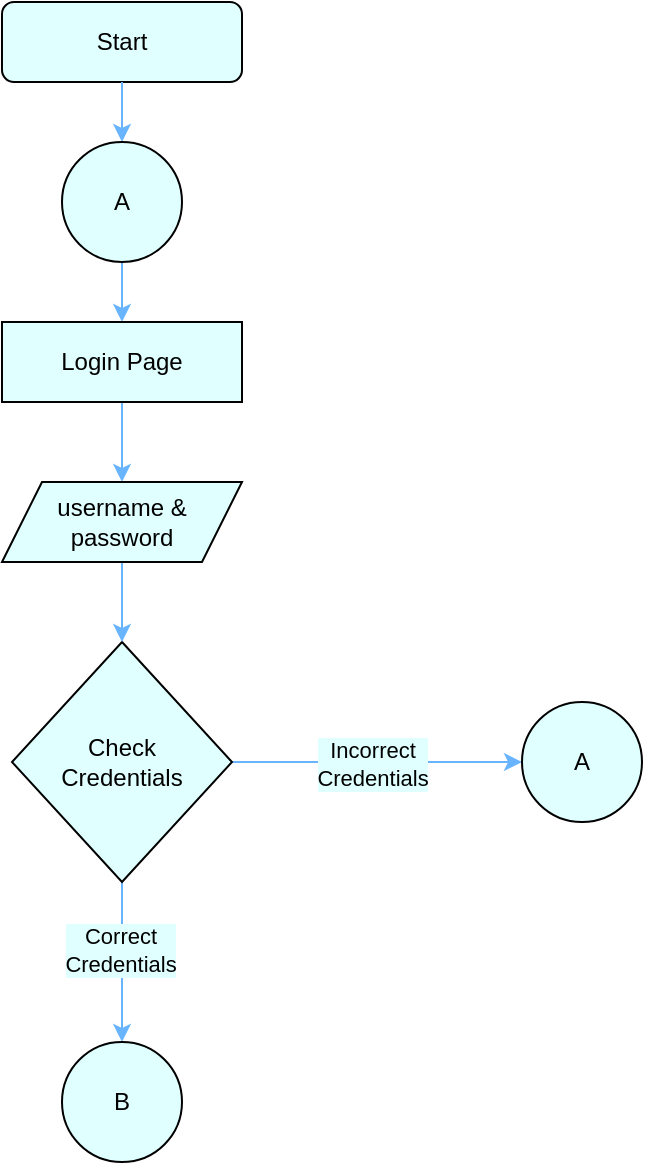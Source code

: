 <mxfile version="21.7.2" type="device" pages="5">
  <diagram id="C5RBs43oDa-KdzZeNtuy" name="Page-1">
    <mxGraphModel dx="1050" dy="581" grid="1" gridSize="10" guides="1" tooltips="1" connect="1" arrows="1" fold="1" page="1" pageScale="1" pageWidth="827" pageHeight="1169" math="0" shadow="0">
      <root>
        <mxCell id="WIyWlLk6GJQsqaUBKTNV-0" />
        <mxCell id="WIyWlLk6GJQsqaUBKTNV-1" parent="WIyWlLk6GJQsqaUBKTNV-0" />
        <mxCell id="G6CvmuWi-bwwlyRmXEFi-4" style="edgeStyle=orthogonalEdgeStyle;rounded=0;orthogonalLoop=1;jettySize=auto;html=1;exitX=0.5;exitY=1;exitDx=0;exitDy=0;entryX=0.5;entryY=0;entryDx=0;entryDy=0;labelBackgroundColor=#e0ffff;labelBorderColor=default;strokeColor=#69b4ff;" parent="WIyWlLk6GJQsqaUBKTNV-1" source="G6CvmuWi-bwwlyRmXEFi-7" target="G6CvmuWi-bwwlyRmXEFi-1" edge="1">
          <mxGeometry relative="1" as="geometry" />
        </mxCell>
        <mxCell id="G6CvmuWi-bwwlyRmXEFi-0" value="Start" style="rounded=1;whiteSpace=wrap;html=1;labelBackgroundColor=#e0ffff;fillColor=#e0ffff;" parent="WIyWlLk6GJQsqaUBKTNV-1" vertex="1">
          <mxGeometry x="10" y="10" width="120" height="40" as="geometry" />
        </mxCell>
        <mxCell id="G6CvmuWi-bwwlyRmXEFi-5" style="edgeStyle=orthogonalEdgeStyle;rounded=0;orthogonalLoop=1;jettySize=auto;html=1;exitX=0.5;exitY=1;exitDx=0;exitDy=0;entryX=0.5;entryY=0;entryDx=0;entryDy=0;labelBackgroundColor=#e0ffff;labelBorderColor=default;strokeColor=#69b4ff;" parent="WIyWlLk6GJQsqaUBKTNV-1" source="G6CvmuWi-bwwlyRmXEFi-1" target="G6CvmuWi-bwwlyRmXEFi-3" edge="1">
          <mxGeometry relative="1" as="geometry" />
        </mxCell>
        <mxCell id="G6CvmuWi-bwwlyRmXEFi-1" value="Login Page" style="rounded=0;whiteSpace=wrap;html=1;labelBackgroundColor=#e0ffff;fillColor=#e0ffff;" parent="WIyWlLk6GJQsqaUBKTNV-1" vertex="1">
          <mxGeometry x="10" y="170" width="120" height="40" as="geometry" />
        </mxCell>
        <mxCell id="G6CvmuWi-bwwlyRmXEFi-10" style="edgeStyle=orthogonalEdgeStyle;rounded=0;orthogonalLoop=1;jettySize=auto;html=1;exitX=1;exitY=0.5;exitDx=0;exitDy=0;entryX=0;entryY=0.5;entryDx=0;entryDy=0;labelBackgroundColor=#e0ffff;labelBorderColor=default;strokeColor=#69b4ff;" parent="WIyWlLk6GJQsqaUBKTNV-1" source="G6CvmuWi-bwwlyRmXEFi-2" target="G6CvmuWi-bwwlyRmXEFi-9" edge="1">
          <mxGeometry relative="1" as="geometry" />
        </mxCell>
        <mxCell id="G6CvmuWi-bwwlyRmXEFi-12" value="Incorrect&lt;br&gt;Credentials" style="edgeLabel;html=1;align=center;verticalAlign=middle;resizable=0;points=[];labelBackgroundColor=#e0ffff;labelBorderColor=none;" parent="G6CvmuWi-bwwlyRmXEFi-10" vertex="1" connectable="0">
          <mxGeometry x="-0.036" y="-1" relative="1" as="geometry">
            <mxPoint as="offset" />
          </mxGeometry>
        </mxCell>
        <mxCell id="G6CvmuWi-bwwlyRmXEFi-14" value="" style="edgeStyle=orthogonalEdgeStyle;rounded=0;orthogonalLoop=1;jettySize=auto;html=1;labelBackgroundColor=#e0ffff;labelBorderColor=default;strokeColor=#69b4ff;" parent="WIyWlLk6GJQsqaUBKTNV-1" source="G6CvmuWi-bwwlyRmXEFi-2" edge="1">
          <mxGeometry relative="1" as="geometry">
            <mxPoint x="70" y="530" as="targetPoint" />
          </mxGeometry>
        </mxCell>
        <mxCell id="G6CvmuWi-bwwlyRmXEFi-15" value="Correct&lt;br&gt;Credentials" style="edgeLabel;html=1;align=center;verticalAlign=middle;resizable=0;points=[];labelBackgroundColor=#e0ffff;" parent="G6CvmuWi-bwwlyRmXEFi-14" vertex="1" connectable="0">
          <mxGeometry x="-0.15" y="-1" relative="1" as="geometry">
            <mxPoint as="offset" />
          </mxGeometry>
        </mxCell>
        <mxCell id="G6CvmuWi-bwwlyRmXEFi-2" value="Check&lt;br&gt;Credentials" style="rhombus;whiteSpace=wrap;html=1;labelBackgroundColor=#e0ffff;fillColor=#e0ffff;" parent="WIyWlLk6GJQsqaUBKTNV-1" vertex="1">
          <mxGeometry x="15" y="330" width="110" height="120" as="geometry" />
        </mxCell>
        <mxCell id="G6CvmuWi-bwwlyRmXEFi-6" style="edgeStyle=orthogonalEdgeStyle;rounded=0;orthogonalLoop=1;jettySize=auto;html=1;exitX=0.5;exitY=1;exitDx=0;exitDy=0;entryX=0.5;entryY=0;entryDx=0;entryDy=0;labelBackgroundColor=#e0ffff;labelBorderColor=default;strokeColor=#69b4ff;" parent="WIyWlLk6GJQsqaUBKTNV-1" source="G6CvmuWi-bwwlyRmXEFi-3" target="G6CvmuWi-bwwlyRmXEFi-2" edge="1">
          <mxGeometry relative="1" as="geometry">
            <mxPoint x="75" y="320" as="targetPoint" />
          </mxGeometry>
        </mxCell>
        <mxCell id="G6CvmuWi-bwwlyRmXEFi-3" value="username &amp;amp;&lt;br&gt;password" style="shape=parallelogram;perimeter=parallelogramPerimeter;whiteSpace=wrap;html=1;fixedSize=1;labelBackgroundColor=#e0ffff;fillColor=#e0ffff;" parent="WIyWlLk6GJQsqaUBKTNV-1" vertex="1">
          <mxGeometry x="10" y="250" width="120" height="40" as="geometry" />
        </mxCell>
        <mxCell id="G6CvmuWi-bwwlyRmXEFi-8" value="" style="edgeStyle=orthogonalEdgeStyle;rounded=0;orthogonalLoop=1;jettySize=auto;html=1;exitX=0.5;exitY=1;exitDx=0;exitDy=0;entryX=0.5;entryY=0;entryDx=0;entryDy=0;labelBackgroundColor=#e0ffff;strokeColor=#69b4ff;" parent="WIyWlLk6GJQsqaUBKTNV-1" source="G6CvmuWi-bwwlyRmXEFi-0" target="G6CvmuWi-bwwlyRmXEFi-7" edge="1">
          <mxGeometry relative="1" as="geometry">
            <mxPoint x="70" y="50" as="sourcePoint" />
            <mxPoint x="70" y="170" as="targetPoint" />
          </mxGeometry>
        </mxCell>
        <mxCell id="G6CvmuWi-bwwlyRmXEFi-7" value="A" style="ellipse;whiteSpace=wrap;html=1;aspect=fixed;labelBackgroundColor=#e0ffff;fillColor=#e0ffff;" parent="WIyWlLk6GJQsqaUBKTNV-1" vertex="1">
          <mxGeometry x="40" y="80" width="60" height="60" as="geometry" />
        </mxCell>
        <mxCell id="G6CvmuWi-bwwlyRmXEFi-9" value="A" style="ellipse;whiteSpace=wrap;html=1;aspect=fixed;labelBackgroundColor=#e0ffff;fillColor=#e0ffff;" parent="WIyWlLk6GJQsqaUBKTNV-1" vertex="1">
          <mxGeometry x="270" y="360" width="60" height="60" as="geometry" />
        </mxCell>
        <mxCell id="G6CvmuWi-bwwlyRmXEFi-16" value="B" style="ellipse;whiteSpace=wrap;html=1;labelBackgroundColor=#e0ffff;fillColor=#e0ffff;" parent="WIyWlLk6GJQsqaUBKTNV-1" vertex="1">
          <mxGeometry x="40" y="530" width="60" height="60" as="geometry" />
        </mxCell>
      </root>
    </mxGraphModel>
  </diagram>
  <diagram id="ifMP8OhlYyvHZI-WCEka" name="Page-2">
    <mxGraphModel dx="1050" dy="581" grid="1" gridSize="10" guides="1" tooltips="1" connect="1" arrows="1" fold="1" page="1" pageScale="1" pageWidth="1169" pageHeight="827" math="0" shadow="0">
      <root>
        <mxCell id="0" />
        <mxCell id="1" parent="0" />
        <mxCell id="2wUquN3tdta_xhvCHgYG-2" value="" style="edgeStyle=orthogonalEdgeStyle;rounded=0;orthogonalLoop=1;jettySize=auto;html=1;strokeColor=#69b4ff;" parent="1" source="XFiq86RddhupKnlUU-NT-1" target="2wUquN3tdta_xhvCHgYG-1" edge="1">
          <mxGeometry relative="1" as="geometry" />
        </mxCell>
        <mxCell id="XFiq86RddhupKnlUU-NT-1" value="B" style="ellipse;whiteSpace=wrap;html=1;fillColor=#e0ffff;" parent="1" vertex="1">
          <mxGeometry x="530" y="20" width="60" height="60" as="geometry" />
        </mxCell>
        <mxCell id="2wUquN3tdta_xhvCHgYG-1" value="Dashboard" style="whiteSpace=wrap;html=1;fillColor=#e0ffff;" parent="1" vertex="1">
          <mxGeometry x="480" y="160" width="160" height="50" as="geometry" />
        </mxCell>
        <mxCell id="2wUquN3tdta_xhvCHgYG-3" value="" style="endArrow=none;html=1;rounded=0;exitX=0.5;exitY=1;exitDx=0;exitDy=0;strokeColor=#69b4ff;" parent="1" source="2wUquN3tdta_xhvCHgYG-1" edge="1">
          <mxGeometry width="50" height="50" relative="1" as="geometry">
            <mxPoint x="590" y="410" as="sourcePoint" />
            <mxPoint x="560" y="280" as="targetPoint" />
          </mxGeometry>
        </mxCell>
        <mxCell id="2wUquN3tdta_xhvCHgYG-4" value="" style="endArrow=none;html=1;rounded=0;strokeColor=#69b4ff;" parent="1" edge="1">
          <mxGeometry width="50" height="50" relative="1" as="geometry">
            <mxPoint x="310" y="280" as="sourcePoint" />
            <mxPoint x="800" y="280" as="targetPoint" />
          </mxGeometry>
        </mxCell>
        <mxCell id="2wUquN3tdta_xhvCHgYG-5" value="" style="endArrow=classic;html=1;rounded=0;strokeColor=#69b4ff;" parent="1" edge="1">
          <mxGeometry width="50" height="50" relative="1" as="geometry">
            <mxPoint x="310" y="280" as="sourcePoint" />
            <mxPoint x="310" y="360" as="targetPoint" />
          </mxGeometry>
        </mxCell>
        <mxCell id="2wUquN3tdta_xhvCHgYG-6" value="" style="endArrow=classic;html=1;rounded=0;strokeColor=#69b4ff;" parent="1" edge="1">
          <mxGeometry width="50" height="50" relative="1" as="geometry">
            <mxPoint x="800" y="280" as="sourcePoint" />
            <mxPoint x="800" y="360" as="targetPoint" />
          </mxGeometry>
        </mxCell>
        <mxCell id="2wUquN3tdta_xhvCHgYG-7" value="" style="endArrow=classic;html=1;rounded=0;strokeColor=#69b4ff;" parent="1" edge="1">
          <mxGeometry width="50" height="50" relative="1" as="geometry">
            <mxPoint x="480" y="280" as="sourcePoint" />
            <mxPoint x="480" y="360" as="targetPoint" />
          </mxGeometry>
        </mxCell>
        <mxCell id="2wUquN3tdta_xhvCHgYG-8" value="" style="endArrow=classic;html=1;rounded=0;strokeColor=#69b4ff;" parent="1" edge="1">
          <mxGeometry width="50" height="50" relative="1" as="geometry">
            <mxPoint x="640" y="280" as="sourcePoint" />
            <mxPoint x="640" y="360" as="targetPoint" />
          </mxGeometry>
        </mxCell>
        <mxCell id="2wUquN3tdta_xhvCHgYG-18" style="edgeStyle=orthogonalEdgeStyle;rounded=0;orthogonalLoop=1;jettySize=auto;html=1;exitX=0.5;exitY=1;exitDx=0;exitDy=0;strokeColor=#69b4ff;" parent="1" source="2wUquN3tdta_xhvCHgYG-9" target="2wUquN3tdta_xhvCHgYG-17" edge="1">
          <mxGeometry relative="1" as="geometry" />
        </mxCell>
        <mxCell id="2wUquN3tdta_xhvCHgYG-9" value="Home" style="whiteSpace=wrap;html=1;fillColor=#e0ffff;" parent="1" vertex="1">
          <mxGeometry x="270" y="360" width="80" height="40" as="geometry" />
        </mxCell>
        <mxCell id="2wUquN3tdta_xhvCHgYG-19" style="edgeStyle=orthogonalEdgeStyle;rounded=0;orthogonalLoop=1;jettySize=auto;html=1;exitX=0.5;exitY=1;exitDx=0;exitDy=0;strokeColor=#69b4ff;" parent="1" source="2wUquN3tdta_xhvCHgYG-10" edge="1">
          <mxGeometry relative="1" as="geometry">
            <mxPoint x="480" y="480" as="targetPoint" />
          </mxGeometry>
        </mxCell>
        <mxCell id="2wUquN3tdta_xhvCHgYG-10" value="Employees" style="whiteSpace=wrap;html=1;fillColor=#e0ffff;" parent="1" vertex="1">
          <mxGeometry x="440" y="360" width="80" height="40" as="geometry" />
        </mxCell>
        <mxCell id="2wUquN3tdta_xhvCHgYG-16" style="edgeStyle=orthogonalEdgeStyle;rounded=0;orthogonalLoop=1;jettySize=auto;html=1;exitX=0.5;exitY=1;exitDx=0;exitDy=0;strokeColor=#69b4ff;" parent="1" source="2wUquN3tdta_xhvCHgYG-11" target="2wUquN3tdta_xhvCHgYG-15" edge="1">
          <mxGeometry relative="1" as="geometry" />
        </mxCell>
        <mxCell id="2wUquN3tdta_xhvCHgYG-11" value="Payslip" style="whiteSpace=wrap;html=1;fillColor=#e0ffff;" parent="1" vertex="1">
          <mxGeometry x="600" y="360" width="80" height="40" as="geometry" />
        </mxCell>
        <mxCell id="2wUquN3tdta_xhvCHgYG-14" value="" style="edgeStyle=orthogonalEdgeStyle;rounded=0;orthogonalLoop=1;jettySize=auto;html=1;strokeColor=#69b4ff;" parent="1" source="2wUquN3tdta_xhvCHgYG-12" target="2wUquN3tdta_xhvCHgYG-13" edge="1">
          <mxGeometry relative="1" as="geometry" />
        </mxCell>
        <mxCell id="2wUquN3tdta_xhvCHgYG-12" value="Logout" style="whiteSpace=wrap;html=1;fillColor=#e0ffff;" parent="1" vertex="1">
          <mxGeometry x="760" y="360" width="80" height="40" as="geometry" />
        </mxCell>
        <mxCell id="2wUquN3tdta_xhvCHgYG-13" value="A" style="ellipse;whiteSpace=wrap;html=1;fillColor=#e0ffff;" parent="1" vertex="1">
          <mxGeometry x="775" y="480" width="50" height="40" as="geometry" />
        </mxCell>
        <mxCell id="2wUquN3tdta_xhvCHgYG-15" value="Generated Payslip" style="rounded=1;whiteSpace=wrap;html=1;fillColor=#e0ffff;" parent="1" vertex="1">
          <mxGeometry x="580" y="480" width="120" height="40" as="geometry" />
        </mxCell>
        <mxCell id="2wUquN3tdta_xhvCHgYG-17" value="Details of net salary, working employees" style="rounded=1;whiteSpace=wrap;html=1;fillColor=#e0ffff;" parent="1" vertex="1">
          <mxGeometry x="250" y="480" width="120" height="40" as="geometry" />
        </mxCell>
        <mxCell id="2wUquN3tdta_xhvCHgYG-21" value="c" style="ellipse;whiteSpace=wrap;html=1;fillColor=#e0ffff;" parent="1" vertex="1">
          <mxGeometry x="455" y="480" width="50" height="40" as="geometry" />
        </mxCell>
      </root>
    </mxGraphModel>
  </diagram>
  <diagram id="RurTLzZ_G_kvnTXaHNDI" name="Page-3">
    <mxGraphModel dx="1050" dy="581" grid="1" gridSize="10" guides="1" tooltips="1" connect="1" arrows="1" fold="1" page="1" pageScale="1" pageWidth="1169" pageHeight="827" math="0" shadow="0">
      <root>
        <mxCell id="0" />
        <mxCell id="1" parent="0" />
        <mxCell id="VXVOD5ewRzHmcEYidMO0-1" value="c" style="ellipse;whiteSpace=wrap;html=1;fillColor=#e0ffff;" parent="1" vertex="1">
          <mxGeometry x="535" y="40" width="50" height="50" as="geometry" />
        </mxCell>
        <mxCell id="uk5dn8psNmTH5hG2G_QT-1" value="" style="endArrow=none;html=1;rounded=0;exitX=0.5;exitY=1;exitDx=0;exitDy=0;strokeColor=#69b4ff;" parent="1" edge="1">
          <mxGeometry width="50" height="50" relative="1" as="geometry">
            <mxPoint x="560" y="90" as="sourcePoint" />
            <mxPoint x="560" y="160" as="targetPoint" />
          </mxGeometry>
        </mxCell>
        <mxCell id="uk5dn8psNmTH5hG2G_QT-2" value="" style="endArrow=none;html=1;rounded=0;strokeColor=#69b4ff;" parent="1" edge="1">
          <mxGeometry width="50" height="50" relative="1" as="geometry">
            <mxPoint x="310" y="160" as="sourcePoint" />
            <mxPoint x="800" y="160" as="targetPoint" />
          </mxGeometry>
        </mxCell>
        <mxCell id="uk5dn8psNmTH5hG2G_QT-3" value="" style="endArrow=classic;html=1;rounded=0;strokeColor=#69b4ff;" parent="1" edge="1">
          <mxGeometry width="50" height="50" relative="1" as="geometry">
            <mxPoint x="310" y="160" as="sourcePoint" />
            <mxPoint x="310" y="240" as="targetPoint" />
          </mxGeometry>
        </mxCell>
        <mxCell id="uk5dn8psNmTH5hG2G_QT-4" value="" style="endArrow=classic;html=1;rounded=0;strokeColor=#69b4ff;" parent="1" edge="1">
          <mxGeometry width="50" height="50" relative="1" as="geometry">
            <mxPoint x="800" y="160" as="sourcePoint" />
            <mxPoint x="800" y="240" as="targetPoint" />
          </mxGeometry>
        </mxCell>
        <mxCell id="uk5dn8psNmTH5hG2G_QT-5" value="" style="endArrow=classic;html=1;rounded=0;strokeColor=#69b4ff;" parent="1" edge="1">
          <mxGeometry width="50" height="50" relative="1" as="geometry">
            <mxPoint x="480" y="160" as="sourcePoint" />
            <mxPoint x="480" y="240" as="targetPoint" />
          </mxGeometry>
        </mxCell>
        <mxCell id="uk5dn8psNmTH5hG2G_QT-6" value="" style="endArrow=classic;html=1;rounded=0;strokeColor=#69b4ff;" parent="1" edge="1">
          <mxGeometry width="50" height="50" relative="1" as="geometry">
            <mxPoint x="640" y="160" as="sourcePoint" />
            <mxPoint x="640" y="240" as="targetPoint" />
          </mxGeometry>
        </mxCell>
        <mxCell id="uk5dn8psNmTH5hG2G_QT-19" style="edgeStyle=orthogonalEdgeStyle;rounded=0;orthogonalLoop=1;jettySize=auto;html=1;exitX=0.5;exitY=1;exitDx=0;exitDy=0;entryX=0.5;entryY=0;entryDx=0;entryDy=0;strokeColor=#69b4ff;" parent="1" source="uk5dn8psNmTH5hG2G_QT-7" target="uk5dn8psNmTH5hG2G_QT-18" edge="1">
          <mxGeometry relative="1" as="geometry" />
        </mxCell>
        <mxCell id="uk5dn8psNmTH5hG2G_QT-7" value="ADD&lt;br&gt;Employee" style="whiteSpace=wrap;html=1;fillColor=#e0ffff;" parent="1" vertex="1">
          <mxGeometry x="270" y="240" width="80" height="40" as="geometry" />
        </mxCell>
        <mxCell id="uk5dn8psNmTH5hG2G_QT-8" value="ALL&lt;br&gt;Employee" style="whiteSpace=wrap;html=1;fillColor=#e0ffff;" parent="1" vertex="1">
          <mxGeometry x="440" y="240" width="80" height="40" as="geometry" />
        </mxCell>
        <mxCell id="uk5dn8psNmTH5hG2G_QT-9" value="Change&lt;br&gt;Details" style="whiteSpace=wrap;html=1;fillColor=#e0ffff;" parent="1" vertex="1">
          <mxGeometry x="600" y="240" width="80" height="40" as="geometry" />
        </mxCell>
        <mxCell id="uk5dn8psNmTH5hG2G_QT-10" value="Change&lt;br&gt;Status" style="whiteSpace=wrap;html=1;fillColor=#e0ffff;" parent="1" vertex="1">
          <mxGeometry x="760" y="240" width="80" height="40" as="geometry" />
        </mxCell>
        <mxCell id="uk5dn8psNmTH5hG2G_QT-18" value="Employee&lt;br&gt;Added&lt;br&gt;Successfully" style="rounded=1;whiteSpace=wrap;html=1;fillColor=#e0ffff;" parent="1" vertex="1">
          <mxGeometry x="270" y="320" width="80" height="60" as="geometry" />
        </mxCell>
        <mxCell id="uk5dn8psNmTH5hG2G_QT-20" style="edgeStyle=orthogonalEdgeStyle;rounded=0;orthogonalLoop=1;jettySize=auto;html=1;exitX=0.5;exitY=1;exitDx=0;exitDy=0;entryX=0.5;entryY=0;entryDx=0;entryDy=0;strokeColor=#69b4ff;" parent="1" target="uk5dn8psNmTH5hG2G_QT-21" edge="1">
          <mxGeometry relative="1" as="geometry">
            <mxPoint x="480" y="280" as="sourcePoint" />
          </mxGeometry>
        </mxCell>
        <mxCell id="uk5dn8psNmTH5hG2G_QT-21" value="All&lt;br&gt;Employees&lt;br&gt;Details" style="rounded=1;whiteSpace=wrap;html=1;fillColor=#e0ffff;" parent="1" vertex="1">
          <mxGeometry x="440" y="320" width="80" height="60" as="geometry" />
        </mxCell>
        <mxCell id="uk5dn8psNmTH5hG2G_QT-22" style="edgeStyle=orthogonalEdgeStyle;rounded=0;orthogonalLoop=1;jettySize=auto;html=1;exitX=0.5;exitY=1;exitDx=0;exitDy=0;entryX=0.5;entryY=0;entryDx=0;entryDy=0;strokeColor=#69b4ff;" parent="1" target="uk5dn8psNmTH5hG2G_QT-23" edge="1">
          <mxGeometry relative="1" as="geometry">
            <mxPoint x="640" y="280" as="sourcePoint" />
          </mxGeometry>
        </mxCell>
        <mxCell id="uk5dn8psNmTH5hG2G_QT-23" value="Employee&lt;br&gt;Detail changed&lt;br&gt;Successfully" style="rounded=1;whiteSpace=wrap;html=1;fillColor=#e0ffff;" parent="1" vertex="1">
          <mxGeometry x="600" y="320" width="80" height="60" as="geometry" />
        </mxCell>
        <mxCell id="uk5dn8psNmTH5hG2G_QT-24" style="edgeStyle=orthogonalEdgeStyle;rounded=0;orthogonalLoop=1;jettySize=auto;html=1;exitX=0.5;exitY=1;exitDx=0;exitDy=0;entryX=0.5;entryY=0;entryDx=0;entryDy=0;strokeColor=#69b4ff;" parent="1" target="uk5dn8psNmTH5hG2G_QT-25" edge="1">
          <mxGeometry relative="1" as="geometry">
            <mxPoint x="800" y="280" as="sourcePoint" />
          </mxGeometry>
        </mxCell>
        <mxCell id="uk5dn8psNmTH5hG2G_QT-25" value="Employee&lt;br style=&quot;border-color: var(--border-color);&quot;&gt;status&lt;br&gt;changed&lt;br style=&quot;border-color: var(--border-color);&quot;&gt;Successfully" style="rounded=1;whiteSpace=wrap;html=1;fillColor=#e0ffff;" parent="1" vertex="1">
          <mxGeometry x="760" y="320" width="80" height="60" as="geometry" />
        </mxCell>
      </root>
    </mxGraphModel>
  </diagram>
  <diagram id="uFNz6ROAWkAQlvzKGu9-" name="Page-4">
    <mxGraphModel dx="1235" dy="684" grid="1" gridSize="10" guides="1" tooltips="1" connect="1" arrows="1" fold="1" page="1" pageScale="1" pageWidth="1169" pageHeight="827" math="0" shadow="0">
      <root>
        <mxCell id="0" />
        <mxCell id="1" parent="0" />
        <mxCell id="7c-jQqvF5UVD6XwDttwj-1" style="edgeStyle=orthogonalEdgeStyle;rounded=0;orthogonalLoop=1;jettySize=auto;html=1;exitX=0.5;exitY=1;exitDx=0;exitDy=0;entryX=0.5;entryY=0;entryDx=0;entryDy=0;strokeColor=#69b4ff;" parent="1" source="7c-jQqvF5UVD6XwDttwj-13" target="7c-jQqvF5UVD6XwDttwj-4" edge="1">
          <mxGeometry relative="1" as="geometry" />
        </mxCell>
        <mxCell id="7c-jQqvF5UVD6XwDttwj-2" value="Start" style="rounded=1;whiteSpace=wrap;html=1;fillColor=#e0ffff;" parent="1" vertex="1">
          <mxGeometry x="490" y="40" width="120" height="40" as="geometry" />
        </mxCell>
        <mxCell id="7c-jQqvF5UVD6XwDttwj-3" style="edgeStyle=orthogonalEdgeStyle;rounded=0;orthogonalLoop=1;jettySize=auto;html=1;exitX=0.5;exitY=1;exitDx=0;exitDy=0;entryX=0.5;entryY=0;entryDx=0;entryDy=0;strokeColor=#69b4ff;" parent="1" source="7c-jQqvF5UVD6XwDttwj-4" target="7c-jQqvF5UVD6XwDttwj-11" edge="1">
          <mxGeometry relative="1" as="geometry" />
        </mxCell>
        <mxCell id="7c-jQqvF5UVD6XwDttwj-4" value="Login Page" style="rounded=0;whiteSpace=wrap;html=1;fillColor=#e0ffff;" parent="1" vertex="1">
          <mxGeometry x="490" y="200" width="120" height="40" as="geometry" />
        </mxCell>
        <mxCell id="7c-jQqvF5UVD6XwDttwj-5" style="edgeStyle=orthogonalEdgeStyle;rounded=0;orthogonalLoop=1;jettySize=auto;html=1;exitX=1;exitY=0.5;exitDx=0;exitDy=0;entryX=0;entryY=0.5;entryDx=0;entryDy=0;strokeColor=#69b4ff;" parent="1" source="7c-jQqvF5UVD6XwDttwj-9" target="7c-jQqvF5UVD6XwDttwj-14" edge="1">
          <mxGeometry relative="1" as="geometry" />
        </mxCell>
        <mxCell id="7c-jQqvF5UVD6XwDttwj-6" value="Incorrect&lt;br&gt;Credentials" style="edgeLabel;html=1;align=center;verticalAlign=middle;resizable=0;points=[];" parent="7c-jQqvF5UVD6XwDttwj-5" vertex="1" connectable="0">
          <mxGeometry x="-0.036" y="-1" relative="1" as="geometry">
            <mxPoint as="offset" />
          </mxGeometry>
        </mxCell>
        <mxCell id="7c-jQqvF5UVD6XwDttwj-7" value="" style="edgeStyle=orthogonalEdgeStyle;rounded=0;orthogonalLoop=1;jettySize=auto;html=1;strokeColor=#69b4ff;" parent="1" source="7c-jQqvF5UVD6XwDttwj-9" edge="1">
          <mxGeometry relative="1" as="geometry">
            <mxPoint x="550" y="560" as="targetPoint" />
          </mxGeometry>
        </mxCell>
        <mxCell id="7c-jQqvF5UVD6XwDttwj-8" value="Correct&lt;br&gt;Credentials" style="edgeLabel;html=1;align=center;verticalAlign=middle;resizable=0;points=[];" parent="7c-jQqvF5UVD6XwDttwj-7" vertex="1" connectable="0">
          <mxGeometry x="-0.15" y="-1" relative="1" as="geometry">
            <mxPoint as="offset" />
          </mxGeometry>
        </mxCell>
        <mxCell id="7c-jQqvF5UVD6XwDttwj-9" value="Check&lt;br&gt;Credentials" style="rhombus;whiteSpace=wrap;html=1;fillColor=#e0ffff;" parent="1" vertex="1">
          <mxGeometry x="495" y="360" width="110" height="120" as="geometry" />
        </mxCell>
        <mxCell id="7c-jQqvF5UVD6XwDttwj-10" style="edgeStyle=orthogonalEdgeStyle;rounded=0;orthogonalLoop=1;jettySize=auto;html=1;exitX=0.5;exitY=1;exitDx=0;exitDy=0;entryX=0.5;entryY=0;entryDx=0;entryDy=0;strokeColor=#69b4ff;" parent="1" source="7c-jQqvF5UVD6XwDttwj-11" target="7c-jQqvF5UVD6XwDttwj-9" edge="1">
          <mxGeometry relative="1" as="geometry">
            <mxPoint x="555" y="350" as="targetPoint" />
          </mxGeometry>
        </mxCell>
        <mxCell id="7c-jQqvF5UVD6XwDttwj-11" value="username &amp;amp;&lt;br&gt;password" style="shape=parallelogram;perimeter=parallelogramPerimeter;whiteSpace=wrap;html=1;fixedSize=1;fillColor=#e0ffff;" parent="1" vertex="1">
          <mxGeometry x="490" y="280" width="120" height="40" as="geometry" />
        </mxCell>
        <mxCell id="7c-jQqvF5UVD6XwDttwj-12" value="" style="edgeStyle=orthogonalEdgeStyle;rounded=0;orthogonalLoop=1;jettySize=auto;html=1;exitX=0.5;exitY=1;exitDx=0;exitDy=0;entryX=0.5;entryY=0;entryDx=0;entryDy=0;strokeColor=#69b4ff;" parent="1" source="7c-jQqvF5UVD6XwDttwj-2" target="7c-jQqvF5UVD6XwDttwj-13" edge="1">
          <mxGeometry relative="1" as="geometry">
            <mxPoint x="550" y="80" as="sourcePoint" />
            <mxPoint x="550" y="200" as="targetPoint" />
          </mxGeometry>
        </mxCell>
        <mxCell id="7c-jQqvF5UVD6XwDttwj-13" value="A" style="ellipse;whiteSpace=wrap;html=1;aspect=fixed;fillColor=#e0ffff;" parent="1" vertex="1">
          <mxGeometry x="520" y="110" width="60" height="60" as="geometry" />
        </mxCell>
        <mxCell id="7c-jQqvF5UVD6XwDttwj-14" value="A" style="ellipse;whiteSpace=wrap;html=1;aspect=fixed;fillColor=#e0ffff;" parent="1" vertex="1">
          <mxGeometry x="680" y="390" width="60" height="60" as="geometry" />
        </mxCell>
        <mxCell id="7c-jQqvF5UVD6XwDttwj-15" value="B" style="ellipse;whiteSpace=wrap;html=1;fillColor=#e0ffff;" parent="1" vertex="1">
          <mxGeometry x="520" y="560" width="60" height="60" as="geometry" />
        </mxCell>
      </root>
    </mxGraphModel>
  </diagram>
  <diagram id="vboZGPjOJsfbY5YNllCb" name="Page-5">
    <mxGraphModel dx="1500" dy="830" grid="1" gridSize="10" guides="1" tooltips="1" connect="1" arrows="1" fold="1" page="1" pageScale="1" pageWidth="1169" pageHeight="827" math="0" shadow="0">
      <root>
        <mxCell id="0" />
        <mxCell id="1" parent="0" />
        <mxCell id="pgyqr__PJgx5ioMp2nLC-1" value="" style="edgeStyle=orthogonalEdgeStyle;rounded=0;orthogonalLoop=1;jettySize=auto;html=1;strokeColor=#69b4ff;" parent="1" source="pgyqr__PJgx5ioMp2nLC-2" target="pgyqr__PJgx5ioMp2nLC-3" edge="1">
          <mxGeometry relative="1" as="geometry" />
        </mxCell>
        <mxCell id="pgyqr__PJgx5ioMp2nLC-2" value="B" style="ellipse;whiteSpace=wrap;html=1;fillColor=#e0ffff;" parent="1" vertex="1">
          <mxGeometry x="530" y="20" width="60" height="60" as="geometry" />
        </mxCell>
        <mxCell id="pgyqr__PJgx5ioMp2nLC-3" value="Dashboard" style="whiteSpace=wrap;html=1;fillColor=#e0ffff;" parent="1" vertex="1">
          <mxGeometry x="480" y="160" width="160" height="50" as="geometry" />
        </mxCell>
        <mxCell id="pgyqr__PJgx5ioMp2nLC-4" value="" style="endArrow=none;html=1;rounded=0;exitX=0.5;exitY=1;exitDx=0;exitDy=0;strokeColor=#69b4ff;" parent="1" source="pgyqr__PJgx5ioMp2nLC-3" edge="1">
          <mxGeometry width="50" height="50" relative="1" as="geometry">
            <mxPoint x="590" y="410" as="sourcePoint" />
            <mxPoint x="560" y="280" as="targetPoint" />
          </mxGeometry>
        </mxCell>
        <mxCell id="pgyqr__PJgx5ioMp2nLC-5" value="" style="endArrow=none;html=1;rounded=0;strokeColor=#69b4ff;" parent="1" edge="1">
          <mxGeometry width="50" height="50" relative="1" as="geometry">
            <mxPoint x="310" y="280" as="sourcePoint" />
            <mxPoint x="800" y="280" as="targetPoint" />
          </mxGeometry>
        </mxCell>
        <mxCell id="pgyqr__PJgx5ioMp2nLC-6" value="" style="endArrow=classic;html=1;rounded=0;strokeColor=#69b4ff;" parent="1" edge="1">
          <mxGeometry width="50" height="50" relative="1" as="geometry">
            <mxPoint x="310" y="280" as="sourcePoint" />
            <mxPoint x="310" y="360" as="targetPoint" />
          </mxGeometry>
        </mxCell>
        <mxCell id="pgyqr__PJgx5ioMp2nLC-7" value="" style="endArrow=classic;html=1;rounded=0;strokeColor=#69b4ff;" parent="1" edge="1">
          <mxGeometry width="50" height="50" relative="1" as="geometry">
            <mxPoint x="800" y="280" as="sourcePoint" />
            <mxPoint x="800" y="360" as="targetPoint" />
          </mxGeometry>
        </mxCell>
        <mxCell id="pgyqr__PJgx5ioMp2nLC-8" value="" style="endArrow=classic;html=1;rounded=0;strokeColor=#69b4ff;" parent="1" edge="1">
          <mxGeometry width="50" height="50" relative="1" as="geometry">
            <mxPoint x="480" y="280" as="sourcePoint" />
            <mxPoint x="480" y="360" as="targetPoint" />
          </mxGeometry>
        </mxCell>
        <mxCell id="pgyqr__PJgx5ioMp2nLC-9" value="" style="endArrow=classic;html=1;rounded=0;strokeColor=#69b4ff;" parent="1" edge="1">
          <mxGeometry width="50" height="50" relative="1" as="geometry">
            <mxPoint x="640" y="280" as="sourcePoint" />
            <mxPoint x="640" y="360" as="targetPoint" />
          </mxGeometry>
        </mxCell>
        <mxCell id="pgyqr__PJgx5ioMp2nLC-10" style="edgeStyle=orthogonalEdgeStyle;rounded=0;orthogonalLoop=1;jettySize=auto;html=1;exitX=0.5;exitY=1;exitDx=0;exitDy=0;strokeColor=#69b4ff;" parent="1" source="pgyqr__PJgx5ioMp2nLC-11" target="pgyqr__PJgx5ioMp2nLC-20" edge="1">
          <mxGeometry relative="1" as="geometry" />
        </mxCell>
        <mxCell id="pgyqr__PJgx5ioMp2nLC-11" value="Profile" style="whiteSpace=wrap;html=1;fillColor=#e0ffff;" parent="1" vertex="1">
          <mxGeometry x="270" y="360" width="80" height="40" as="geometry" />
        </mxCell>
        <mxCell id="pgyqr__PJgx5ioMp2nLC-12" style="edgeStyle=orthogonalEdgeStyle;rounded=0;orthogonalLoop=1;jettySize=auto;html=1;exitX=0.5;exitY=1;exitDx=0;exitDy=0;strokeColor=#69b4ff;" parent="1" source="pgyqr__PJgx5ioMp2nLC-13" edge="1">
          <mxGeometry relative="1" as="geometry">
            <mxPoint x="480" y="480" as="targetPoint" />
          </mxGeometry>
        </mxCell>
        <mxCell id="pgyqr__PJgx5ioMp2nLC-13" value="Change&lt;br&gt;Details" style="whiteSpace=wrap;html=1;fillColor=#e0ffff;" parent="1" vertex="1">
          <mxGeometry x="440" y="360" width="80" height="40" as="geometry" />
        </mxCell>
        <mxCell id="pgyqr__PJgx5ioMp2nLC-14" style="edgeStyle=orthogonalEdgeStyle;rounded=0;orthogonalLoop=1;jettySize=auto;html=1;exitX=0.5;exitY=1;exitDx=0;exitDy=0;strokeColor=#69b4ff;" parent="1" source="pgyqr__PJgx5ioMp2nLC-15" target="pgyqr__PJgx5ioMp2nLC-19" edge="1">
          <mxGeometry relative="1" as="geometry" />
        </mxCell>
        <mxCell id="pgyqr__PJgx5ioMp2nLC-15" value="Payslip" style="whiteSpace=wrap;html=1;fillColor=#e0ffff;" parent="1" vertex="1">
          <mxGeometry x="600" y="360" width="80" height="40" as="geometry" />
        </mxCell>
        <mxCell id="pgyqr__PJgx5ioMp2nLC-16" value="" style="edgeStyle=orthogonalEdgeStyle;rounded=0;orthogonalLoop=1;jettySize=auto;html=1;strokeColor=#69b4ff;" parent="1" source="pgyqr__PJgx5ioMp2nLC-17" target="pgyqr__PJgx5ioMp2nLC-18" edge="1">
          <mxGeometry relative="1" as="geometry" />
        </mxCell>
        <mxCell id="pgyqr__PJgx5ioMp2nLC-17" value="Logout" style="whiteSpace=wrap;html=1;fillColor=#e0ffff;" parent="1" vertex="1">
          <mxGeometry x="760" y="360" width="80" height="40" as="geometry" />
        </mxCell>
        <mxCell id="pgyqr__PJgx5ioMp2nLC-18" value="A" style="ellipse;whiteSpace=wrap;html=1;fillColor=#e0ffff;" parent="1" vertex="1">
          <mxGeometry x="775" y="480" width="50" height="40" as="geometry" />
        </mxCell>
        <mxCell id="pgyqr__PJgx5ioMp2nLC-19" value="Generated Payslip" style="rounded=1;whiteSpace=wrap;html=1;fillColor=#e0ffff;" parent="1" vertex="1">
          <mxGeometry x="580" y="480" width="120" height="40" as="geometry" />
        </mxCell>
        <mxCell id="pgyqr__PJgx5ioMp2nLC-20" value="Employee&#39;s Details" style="rounded=1;whiteSpace=wrap;html=1;fillColor=#e0ffff;" parent="1" vertex="1">
          <mxGeometry x="250" y="480" width="120" height="40" as="geometry" />
        </mxCell>
        <mxCell id="pgyqr__PJgx5ioMp2nLC-24" value="" style="edgeStyle=orthogonalEdgeStyle;rounded=0;orthogonalLoop=1;jettySize=auto;html=1;entryX=0.5;entryY=0;entryDx=0;entryDy=0;strokeColor=#69b4ff;" parent="1" source="pgyqr__PJgx5ioMp2nLC-22" target="pgyqr__PJgx5ioMp2nLC-27" edge="1">
          <mxGeometry relative="1" as="geometry">
            <mxPoint x="480" y="605" as="targetPoint" />
          </mxGeometry>
        </mxCell>
        <mxCell id="pgyqr__PJgx5ioMp2nLC-22" value="new details" style="shape=parallelogram;perimeter=parallelogramPerimeter;whiteSpace=wrap;html=1;fixedSize=1;fillColor=#e0ffff;" parent="1" vertex="1">
          <mxGeometry x="415" y="480" width="130" height="50" as="geometry" />
        </mxCell>
        <mxCell id="pgyqr__PJgx5ioMp2nLC-27" value="Detail Updated&lt;br&gt;Successfully" style="rounded=1;whiteSpace=wrap;html=1;fillColor=#e0ffff;" parent="1" vertex="1">
          <mxGeometry x="420" y="600" width="120" height="40" as="geometry" />
        </mxCell>
      </root>
    </mxGraphModel>
  </diagram>
</mxfile>
